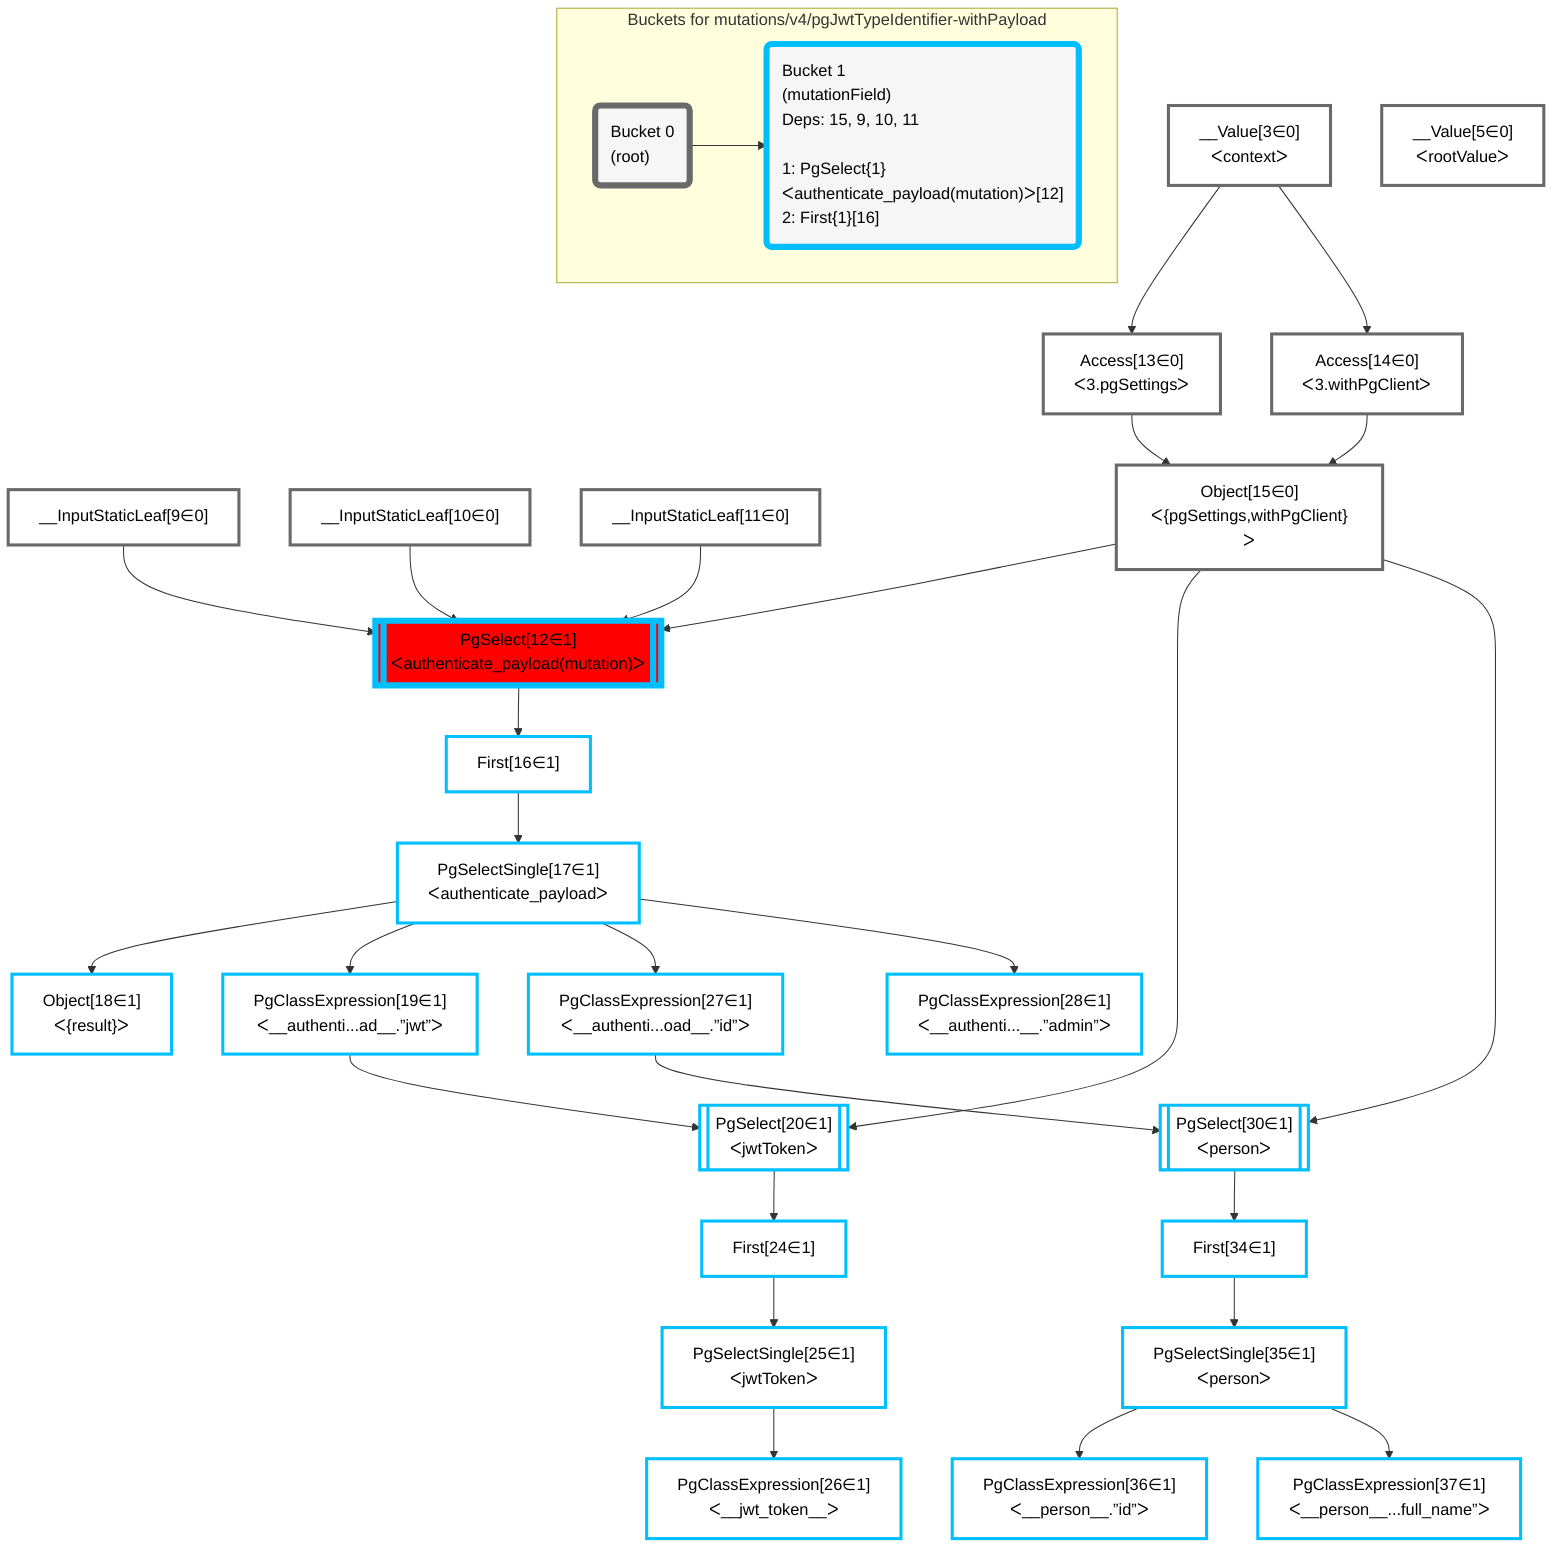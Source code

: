 graph TD
    classDef path fill:#eee,stroke:#000,color:#000
    classDef plan fill:#fff,stroke-width:3px,color:#000
    classDef itemplan fill:#fff,stroke-width:6px,color:#000
    classDef sideeffectplan fill:#f00,stroke-width:6px,color:#000
    classDef bucket fill:#f6f6f6,color:#000,stroke-width:6px,text-align:left


    %% define steps
    __Value3["__Value[3∈0]<br />ᐸcontextᐳ"]:::plan
    __Value5["__Value[5∈0]<br />ᐸrootValueᐳ"]:::plan
    __InputStaticLeaf9["__InputStaticLeaf[9∈0]"]:::plan
    __InputStaticLeaf10["__InputStaticLeaf[10∈0]"]:::plan
    __InputStaticLeaf11["__InputStaticLeaf[11∈0]"]:::plan
    Access13["Access[13∈0]<br />ᐸ3.pgSettingsᐳ"]:::plan
    Access14["Access[14∈0]<br />ᐸ3.withPgClientᐳ"]:::plan
    Object15["Object[15∈0]<br />ᐸ{pgSettings,withPgClient}ᐳ"]:::plan
    PgSelect12[["PgSelect[12∈1]<br />ᐸauthenticate_payload(mutation)ᐳ"]]:::sideeffectplan
    First16["First[16∈1]"]:::plan
    PgSelectSingle17["PgSelectSingle[17∈1]<br />ᐸauthenticate_payloadᐳ"]:::plan
    Object18["Object[18∈1]<br />ᐸ{result}ᐳ"]:::plan
    PgClassExpression19["PgClassExpression[19∈1]<br />ᐸ__authenti...ad__.”jwt”ᐳ"]:::plan
    PgSelect20[["PgSelect[20∈1]<br />ᐸjwtTokenᐳ"]]:::plan
    First24["First[24∈1]"]:::plan
    PgSelectSingle25["PgSelectSingle[25∈1]<br />ᐸjwtTokenᐳ"]:::plan
    PgClassExpression26["PgClassExpression[26∈1]<br />ᐸ__jwt_token__ᐳ"]:::plan
    PgClassExpression27["PgClassExpression[27∈1]<br />ᐸ__authenti...oad__.”id”ᐳ"]:::plan
    PgClassExpression28["PgClassExpression[28∈1]<br />ᐸ__authenti...__.”admin”ᐳ"]:::plan
    PgSelect30[["PgSelect[30∈1]<br />ᐸpersonᐳ"]]:::plan
    First34["First[34∈1]"]:::plan
    PgSelectSingle35["PgSelectSingle[35∈1]<br />ᐸpersonᐳ"]:::plan
    PgClassExpression36["PgClassExpression[36∈1]<br />ᐸ__person__.”id”ᐳ"]:::plan
    PgClassExpression37["PgClassExpression[37∈1]<br />ᐸ__person__...full_name”ᐳ"]:::plan

    %% plan dependencies
    __Value3 --> Access13
    __Value3 --> Access14
    Access13 & Access14 --> Object15
    Object15 & __InputStaticLeaf9 & __InputStaticLeaf10 & __InputStaticLeaf11 --> PgSelect12
    PgSelect12 --> First16
    First16 --> PgSelectSingle17
    PgSelectSingle17 --> Object18
    PgSelectSingle17 --> PgClassExpression19
    Object15 & PgClassExpression19 --> PgSelect20
    PgSelect20 --> First24
    First24 --> PgSelectSingle25
    PgSelectSingle25 --> PgClassExpression26
    PgSelectSingle17 --> PgClassExpression27
    PgSelectSingle17 --> PgClassExpression28
    Object15 & PgClassExpression27 --> PgSelect30
    PgSelect30 --> First34
    First34 --> PgSelectSingle35
    PgSelectSingle35 --> PgClassExpression36
    PgSelectSingle35 --> PgClassExpression37

    %% plan-to-path relationships

    subgraph "Buckets for mutations/v4/pgJwtTypeIdentifier-withPayload"
    Bucket0("Bucket 0<br />(root)"):::bucket
    classDef bucket0 stroke:#696969
    class Bucket0,__Value3,__Value5,__InputStaticLeaf9,__InputStaticLeaf10,__InputStaticLeaf11,Access13,Access14,Object15 bucket0
    Bucket1("Bucket 1<br />(mutationField)<br />Deps: 15, 9, 10, 11<br /><br />1: PgSelect{1}ᐸauthenticate_payload(mutation)ᐳ[12]<br />2: First{1}[16]"):::bucket
    classDef bucket1 stroke:#00bfff
    class Bucket1,PgSelect12,First16,PgSelectSingle17,Object18,PgClassExpression19,PgSelect20,First24,PgSelectSingle25,PgClassExpression26,PgClassExpression27,PgClassExpression28,PgSelect30,First34,PgSelectSingle35,PgClassExpression36,PgClassExpression37 bucket1
    Bucket0 --> Bucket1
    end